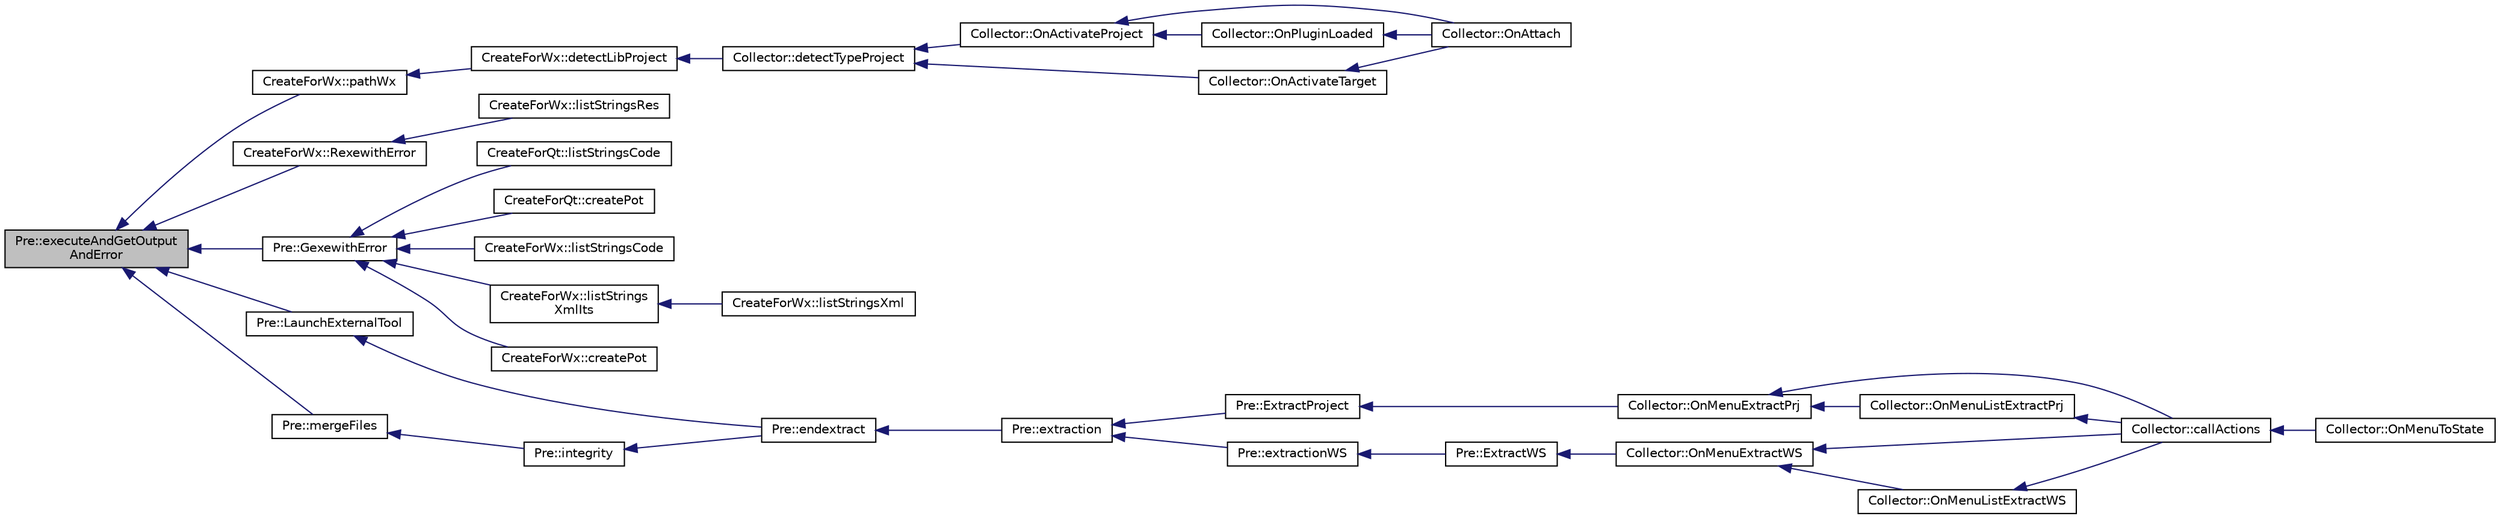 digraph "Pre::executeAndGetOutputAndError"
{
  edge [fontname="Helvetica",fontsize="10",labelfontname="Helvetica",labelfontsize="10"];
  node [fontname="Helvetica",fontsize="10",shape=record];
  rankdir="LR";
  Node282 [label="Pre::executeAndGetOutput\lAndError",height=0.2,width=0.4,color="black", fillcolor="grey75", style="filled", fontcolor="black"];
  Node282 -> Node283 [dir="back",color="midnightblue",fontsize="10",style="solid",fontname="Helvetica"];
  Node283 [label="CreateForWx::pathWx",height=0.2,width=0.4,color="black", fillcolor="white", style="filled",URL="$class_create_for_wx.html#a7ed361b57009bad03a2a24c7bef74415",tooltip="Search the &#39;Wx&#39; path and feed &#39;m_Wxpath&#39;. "];
  Node283 -> Node284 [dir="back",color="midnightblue",fontsize="10",style="solid",fontname="Helvetica"];
  Node284 [label="CreateForWx::detectLibProject",height=0.2,width=0.4,color="black", fillcolor="white", style="filled",URL="$class_create_for_wx.html#a554fd7950577ce2a0ce22f921f8ef7b9",tooltip="Detects if the current target uses &#39;Wx&#39; libraries,. "];
  Node284 -> Node285 [dir="back",color="midnightblue",fontsize="10",style="solid",fontname="Helvetica"];
  Node285 [label="Collector::detectTypeProject",height=0.2,width=0.4,color="black", fillcolor="white", style="filled",URL="$class_collector.html#a08f5926a5fb84fc870784f6cec385a40",tooltip="Detects project type : &#39;Wx&#39; or &#39;Qt&#39;. "];
  Node285 -> Node286 [dir="back",color="midnightblue",fontsize="10",style="solid",fontname="Helvetica"];
  Node286 [label="Collector::OnActivateProject",height=0.2,width=0.4,color="black", fillcolor="white", style="filled",URL="$class_collector.html#abfc8e261c95da61d0a710879b2f98d87",tooltip="This method called by project activate allows detect project using the &#39;Wx&#39; or &#39;Qt&#39; libraries..."];
  Node286 -> Node287 [dir="back",color="midnightblue",fontsize="10",style="solid",fontname="Helvetica"];
  Node287 [label="Collector::OnAttach",height=0.2,width=0.4,color="black", fillcolor="white", style="filled",URL="$class_collector.html#a083060f2bf00f965496c44de767cd7a1",tooltip="Execute the plugin. "];
  Node286 -> Node288 [dir="back",color="midnightblue",fontsize="10",style="solid",fontname="Helvetica"];
  Node288 [label="Collector::OnPluginLoaded",height=0.2,width=0.4,color="black", fillcolor="white", style="filled",URL="$class_collector.html#a015f772ce4cd2db84eef9ed7fbc391d4",tooltip="This method called by plugin is manually loaded. "];
  Node288 -> Node287 [dir="back",color="midnightblue",fontsize="10",style="solid",fontname="Helvetica"];
  Node285 -> Node289 [dir="back",color="midnightblue",fontsize="10",style="solid",fontname="Helvetica"];
  Node289 [label="Collector::OnActivateTarget",height=0.2,width=0.4,color="black", fillcolor="white", style="filled",URL="$class_collector.html#ab8069e3f15134c29f53848b563f53eda",tooltip="This method called by target activate allows detect target using the &#39;Wx&#39; or &#39;Qt&#39; libraries..."];
  Node289 -> Node287 [dir="back",color="midnightblue",fontsize="10",style="solid",fontname="Helvetica"];
  Node282 -> Node290 [dir="back",color="midnightblue",fontsize="10",style="solid",fontname="Helvetica"];
  Node290 [label="CreateForWx::RexewithError",height=0.2,width=0.4,color="black", fillcolor="white", style="filled",URL="$class_create_for_wx.html#a8a71a31edcb93eda65b284da8f08bcc1",tooltip="Execute &#39;wxrc&#39;. "];
  Node290 -> Node291 [dir="back",color="midnightblue",fontsize="10",style="solid",fontname="Helvetica"];
  Node291 [label="CreateForWx::listStringsRes",height=0.2,width=0.4,color="black", fillcolor="white", style="filled",URL="$class_create_for_wx.html#ac4fe6bc6e861eff23cbcb65f5e3f3b82",tooltip="Extract the label of *.xrc and create a temporary file with string(s) "];
  Node282 -> Node292 [dir="back",color="midnightblue",fontsize="10",style="solid",fontname="Helvetica"];
  Node292 [label="Pre::GexewithError",height=0.2,width=0.4,color="black", fillcolor="white", style="filled",URL="$class_pre.html#a51af576d8b56ed77c362814160d5704a",tooltip="Execute &#39;xgettext&#39; for &#39;listing()&#39; or &#39;extract()&#39;. "];
  Node292 -> Node293 [dir="back",color="midnightblue",fontsize="10",style="solid",fontname="Helvetica"];
  Node293 [label="CreateForQt::listStringsCode",height=0.2,width=0.4,color="black", fillcolor="white", style="filled",URL="$class_create_for_qt.html#a016857846848b8502683f75d695310ad",tooltip="List the strings into _shortfile with &#39;xgettext&#39;. "];
  Node292 -> Node294 [dir="back",color="midnightblue",fontsize="10",style="solid",fontname="Helvetica"];
  Node294 [label="CreateForQt::createPot",height=0.2,width=0.4,color="black", fillcolor="white", style="filled",URL="$class_create_for_qt.html#a8e393905d2da745bae0a49d729b10560",tooltip="Create the file &#39;*.pot&#39; containing all translatable string(s) "];
  Node292 -> Node295 [dir="back",color="midnightblue",fontsize="10",style="solid",fontname="Helvetica"];
  Node295 [label="CreateForWx::listStringsCode",height=0.2,width=0.4,color="black", fillcolor="white", style="filled",URL="$class_create_for_wx.html#a7d13df1de2f638015374a04219aa2d54",tooltip="List the strings into _shortfile with &#39;xgettext&#39;. "];
  Node292 -> Node296 [dir="back",color="midnightblue",fontsize="10",style="solid",fontname="Helvetica"];
  Node296 [label="CreateForWx::listStrings\lXmlIts",height=0.2,width=0.4,color="black", fillcolor="white", style="filled",URL="$class_create_for_wx.html#a6908a1b974acb17e8dda80a062e9363a",tooltip="List the strings into _shortfile with &#39;xgettext&#39;. "];
  Node296 -> Node297 [dir="back",color="midnightblue",fontsize="10",style="solid",fontname="Helvetica"];
  Node297 [label="CreateForWx::listStringsXml",height=0.2,width=0.4,color="black", fillcolor="white", style="filled",URL="$class_create_for_wx.html#a024b578abef8bb97ef294251021fa11f",tooltip="List the strings into _shortfile with &#39;xgettext&#39;. "];
  Node292 -> Node298 [dir="back",color="midnightblue",fontsize="10",style="solid",fontname="Helvetica"];
  Node298 [label="CreateForWx::createPot",height=0.2,width=0.4,color="black", fillcolor="white", style="filled",URL="$class_create_for_wx.html#a31e8c6e85d2cfd96a224377ac2b0631a",tooltip="Create the file &#39;*.pot&#39; containing all translatable string(s) "];
  Node282 -> Node299 [dir="back",color="midnightblue",fontsize="10",style="solid",fontname="Helvetica"];
  Node299 [label="Pre::LaunchExternalTool",height=0.2,width=0.4,color="black", fillcolor="white", style="filled",URL="$class_pre.html#af92fb1137bdad11dd6bd32530ed7d426",tooltip="Launch an external executable tool. "];
  Node299 -> Node300 [dir="back",color="midnightblue",fontsize="10",style="solid",fontname="Helvetica"];
  Node300 [label="Pre::endextract",height=0.2,width=0.4,color="black", fillcolor="white", style="filled",URL="$class_pre.html#a959385935eed997d2393b62d6b1b21df",tooltip="Ending extracting. "];
  Node300 -> Node301 [dir="back",color="midnightblue",fontsize="10",style="solid",fontname="Helvetica"];
  Node301 [label="Pre::extraction",height=0.2,width=0.4,color="black", fillcolor="white", style="filled",URL="$class_pre.html#aa8a36aa79595248482a3865095fe0a65",tooltip="Extract the strings translatable from a project. "];
  Node301 -> Node302 [dir="back",color="midnightblue",fontsize="10",style="solid",fontname="Helvetica"];
  Node302 [label="Pre::ExtractProject",height=0.2,width=0.4,color="black", fillcolor="white", style="filled",URL="$class_pre.html#a4324dc0618ec55468f2c1979b2e66f2c",tooltip="Extract strings to be translated. "];
  Node302 -> Node303 [dir="back",color="midnightblue",fontsize="10",style="solid",fontname="Helvetica"];
  Node303 [label="Collector::OnMenuExtractPrj",height=0.2,width=0.4,color="black", fillcolor="white", style="filled",URL="$class_collector.html#af7b748977fb136842774e550b6c915b8",tooltip="Places the status graph in the extracting project report. "];
  Node303 -> Node304 [dir="back",color="midnightblue",fontsize="10",style="solid",fontname="Helvetica"];
  Node304 [label="Collector::callActions",height=0.2,width=0.4,color="black", fillcolor="white", style="filled",URL="$class_collector.html#a772e3452af93d18c7764aed8245af527",tooltip="Call all &#39;OnMenu...()&#39;. "];
  Node304 -> Node305 [dir="back",color="midnightblue",fontsize="10",style="solid",fontname="Helvetica"];
  Node305 [label="Collector::OnMenuToState",height=0.2,width=0.4,color="black", fillcolor="white", style="filled",URL="$class_collector.html#a4d9c1a6b570a3cf86ee6e96d3344531e",tooltip="Only one method for all events. "];
  Node303 -> Node306 [dir="back",color="midnightblue",fontsize="10",style="solid",fontname="Helvetica"];
  Node306 [label="Collector::OnMenuListExtractPrj",height=0.2,width=0.4,color="black", fillcolor="white", style="filled",URL="$class_collector.html#a24cfe1b83b040784e834277da16e0a68",tooltip="Places the status grap in the listing and extract report. "];
  Node306 -> Node304 [dir="back",color="midnightblue",fontsize="10",style="solid",fontname="Helvetica"];
  Node301 -> Node307 [dir="back",color="midnightblue",fontsize="10",style="solid",fontname="Helvetica"];
  Node307 [label="Pre::extractionWS",height=0.2,width=0.4,color="black", fillcolor="white", style="filled",URL="$class_pre.html#a346ee750d8b28d66efbaf2c4342718e8",tooltip="Extract the strings translatable from worspace. "];
  Node307 -> Node308 [dir="back",color="midnightblue",fontsize="10",style="solid",fontname="Helvetica"];
  Node308 [label="Pre::ExtractWS",height=0.2,width=0.4,color="black", fillcolor="white", style="filled",URL="$class_pre.html#a8684f86d5efbdb8e3d688590d28a3179",tooltip="Extract strings to be translated in workspace. "];
  Node308 -> Node309 [dir="back",color="midnightblue",fontsize="10",style="solid",fontname="Helvetica"];
  Node309 [label="Collector::OnMenuExtractWS",height=0.2,width=0.4,color="black", fillcolor="white", style="filled",URL="$class_collector.html#a0dd8300c95e93daf33d5141d38c74c0d",tooltip="Places the status graph in the extracting workspace report. "];
  Node309 -> Node304 [dir="back",color="midnightblue",fontsize="10",style="solid",fontname="Helvetica"];
  Node309 -> Node310 [dir="back",color="midnightblue",fontsize="10",style="solid",fontname="Helvetica"];
  Node310 [label="Collector::OnMenuListExtractWS",height=0.2,width=0.4,color="black", fillcolor="white", style="filled",URL="$class_collector.html#a6f578e146a373e98a2638c6a509ee193",tooltip="Places the status grap in the listing and extract workspace report. "];
  Node310 -> Node304 [dir="back",color="midnightblue",fontsize="10",style="solid",fontname="Helvetica"];
  Node282 -> Node311 [dir="back",color="midnightblue",fontsize="10",style="solid",fontname="Helvetica"];
  Node311 [label="Pre::mergeFiles",height=0.2,width=0.4,color="black", fillcolor="white", style="filled",URL="$class_pre.html#a469c4781ddaa703c54e46547f6cd7c84",tooltip="Merge new &#39;_new&#39; file with &#39;_old&#39; file and update &#39;_old&#39; file. "];
  Node311 -> Node312 [dir="back",color="midnightblue",fontsize="10",style="solid",fontname="Helvetica"];
  Node312 [label="Pre::integrity",height=0.2,width=0.4,color="black", fillcolor="white", style="filled",URL="$class_pre.html#af6109b9f6b0995eff93782d37b479132",tooltip="Verify integity file. "];
  Node312 -> Node300 [dir="back",color="midnightblue",fontsize="10",style="solid",fontname="Helvetica"];
}
